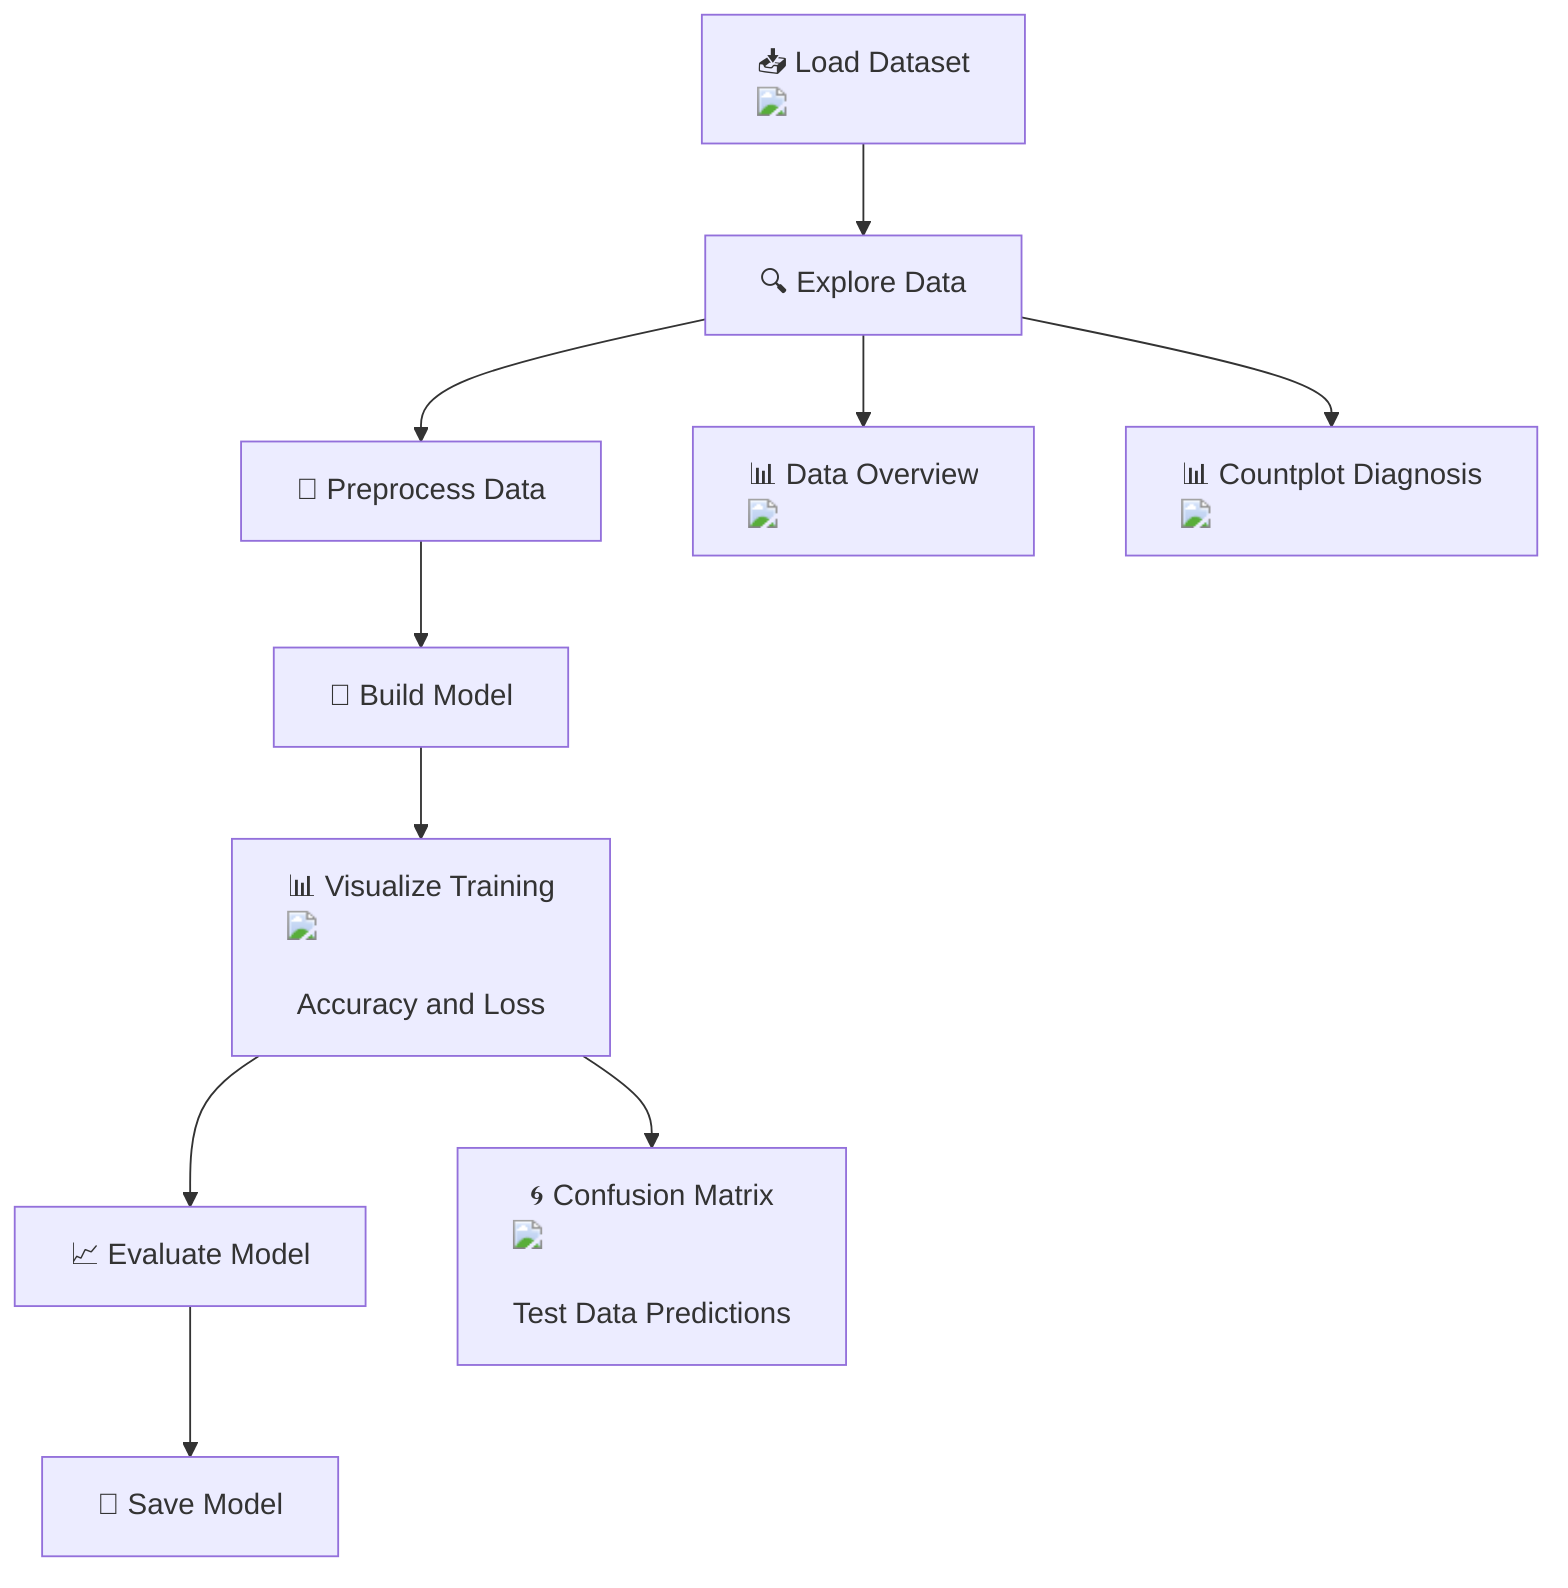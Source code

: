 flowchart TD
    A["📥 Load Dataset <img src='icons/file.svg'/>"] --> B["🔍 Explore Data"]
    B --> C["🔄 Preprocess Data"]
    C --> D["🧠 Build Model"]
    D --> E["📊 Visualize Training <img src='dummy_plots/hist_template.svg'/> <br/> Accuracy and Loss"]
    E --> F["📈 Evaluate Model"]
    F --> G["📝 Save Model"]

    B --> H["📊 Data Overview <img src='dummy_plots/boxplot_template.svg'/>"]
    B --> I["📊 Countplot Diagnosis <img src='dummy_plots/barplot_template.svg'/>"]

    E --> J["🌀 Confusion Matrix <img src='dummy_plots/scatter_plot_template.svg'/> <br/> Test Data Predictions"]